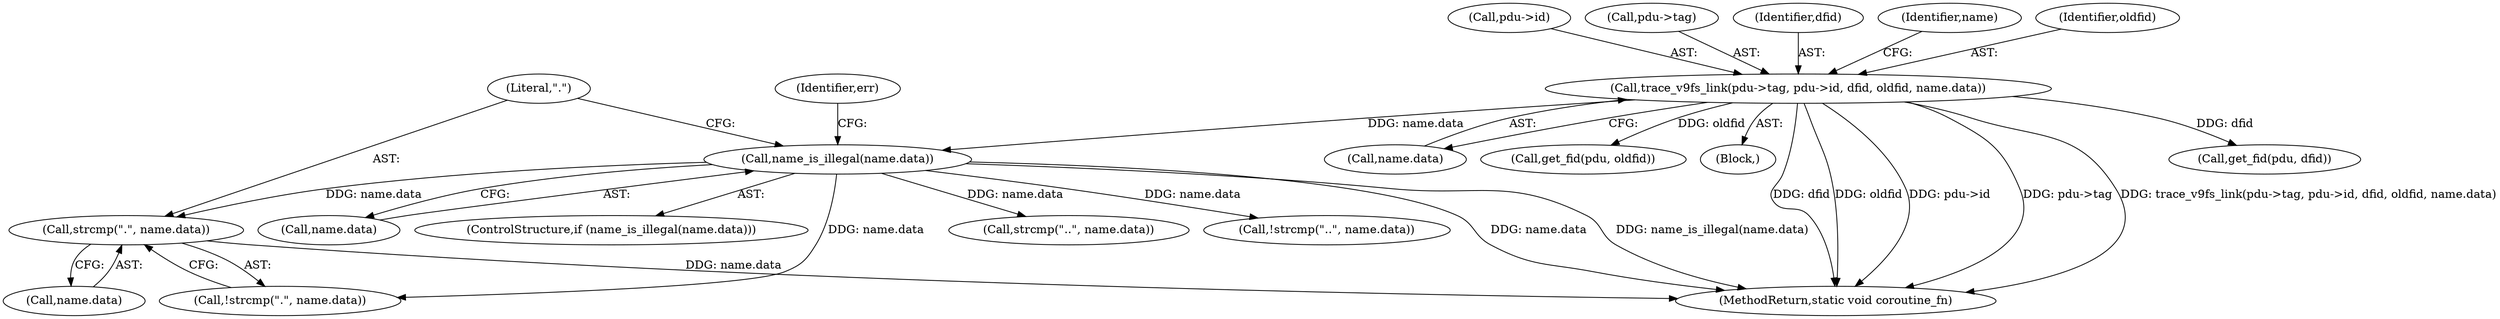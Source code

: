 digraph "0_qemu_4c1586787ff43c9acd18a56c12d720e3e6be9f7c@API" {
"1000167" [label="(Call,strcmp(\".\", name.data))"];
"1000154" [label="(Call,name_is_illegal(name.data))"];
"1000141" [label="(Call,trace_v9fs_link(pdu->tag, pdu->id, dfid, oldfid, name.data))"];
"1000145" [label="(Call,pdu->id)"];
"1000172" [label="(Call,!strcmp(\"..\", name.data))"];
"1000142" [label="(Call,pdu->tag)"];
"1000240" [label="(MethodReturn,static void coroutine_fn)"];
"1000186" [label="(Call,get_fid(pdu, dfid))"];
"1000150" [label="(Call,name.data)"];
"1000155" [label="(Call,name.data)"];
"1000168" [label="(Literal,\".\")"];
"1000166" [label="(Call,!strcmp(\".\", name.data))"];
"1000167" [label="(Call,strcmp(\".\", name.data))"];
"1000148" [label="(Identifier,dfid)"];
"1000169" [label="(Call,name.data)"];
"1000153" [label="(ControlStructure,if (name_is_illegal(name.data)))"];
"1000173" [label="(Call,strcmp(\"..\", name.data))"];
"1000156" [label="(Identifier,name)"];
"1000149" [label="(Identifier,oldfid)"];
"1000141" [label="(Call,trace_v9fs_link(pdu->tag, pdu->id, dfid, oldfid, name.data))"];
"1000154" [label="(Call,name_is_illegal(name.data))"];
"1000201" [label="(Call,get_fid(pdu, oldfid))"];
"1000160" [label="(Identifier,err)"];
"1000102" [label="(Block,)"];
"1000167" -> "1000166"  [label="AST: "];
"1000167" -> "1000169"  [label="CFG: "];
"1000168" -> "1000167"  [label="AST: "];
"1000169" -> "1000167"  [label="AST: "];
"1000166" -> "1000167"  [label="CFG: "];
"1000167" -> "1000240"  [label="DDG: name.data"];
"1000154" -> "1000167"  [label="DDG: name.data"];
"1000154" -> "1000153"  [label="AST: "];
"1000154" -> "1000155"  [label="CFG: "];
"1000155" -> "1000154"  [label="AST: "];
"1000160" -> "1000154"  [label="CFG: "];
"1000168" -> "1000154"  [label="CFG: "];
"1000154" -> "1000240"  [label="DDG: name.data"];
"1000154" -> "1000240"  [label="DDG: name_is_illegal(name.data)"];
"1000141" -> "1000154"  [label="DDG: name.data"];
"1000154" -> "1000166"  [label="DDG: name.data"];
"1000154" -> "1000172"  [label="DDG: name.data"];
"1000154" -> "1000173"  [label="DDG: name.data"];
"1000141" -> "1000102"  [label="AST: "];
"1000141" -> "1000150"  [label="CFG: "];
"1000142" -> "1000141"  [label="AST: "];
"1000145" -> "1000141"  [label="AST: "];
"1000148" -> "1000141"  [label="AST: "];
"1000149" -> "1000141"  [label="AST: "];
"1000150" -> "1000141"  [label="AST: "];
"1000156" -> "1000141"  [label="CFG: "];
"1000141" -> "1000240"  [label="DDG: pdu->tag"];
"1000141" -> "1000240"  [label="DDG: trace_v9fs_link(pdu->tag, pdu->id, dfid, oldfid, name.data)"];
"1000141" -> "1000240"  [label="DDG: oldfid"];
"1000141" -> "1000240"  [label="DDG: dfid"];
"1000141" -> "1000240"  [label="DDG: pdu->id"];
"1000141" -> "1000186"  [label="DDG: dfid"];
"1000141" -> "1000201"  [label="DDG: oldfid"];
}
